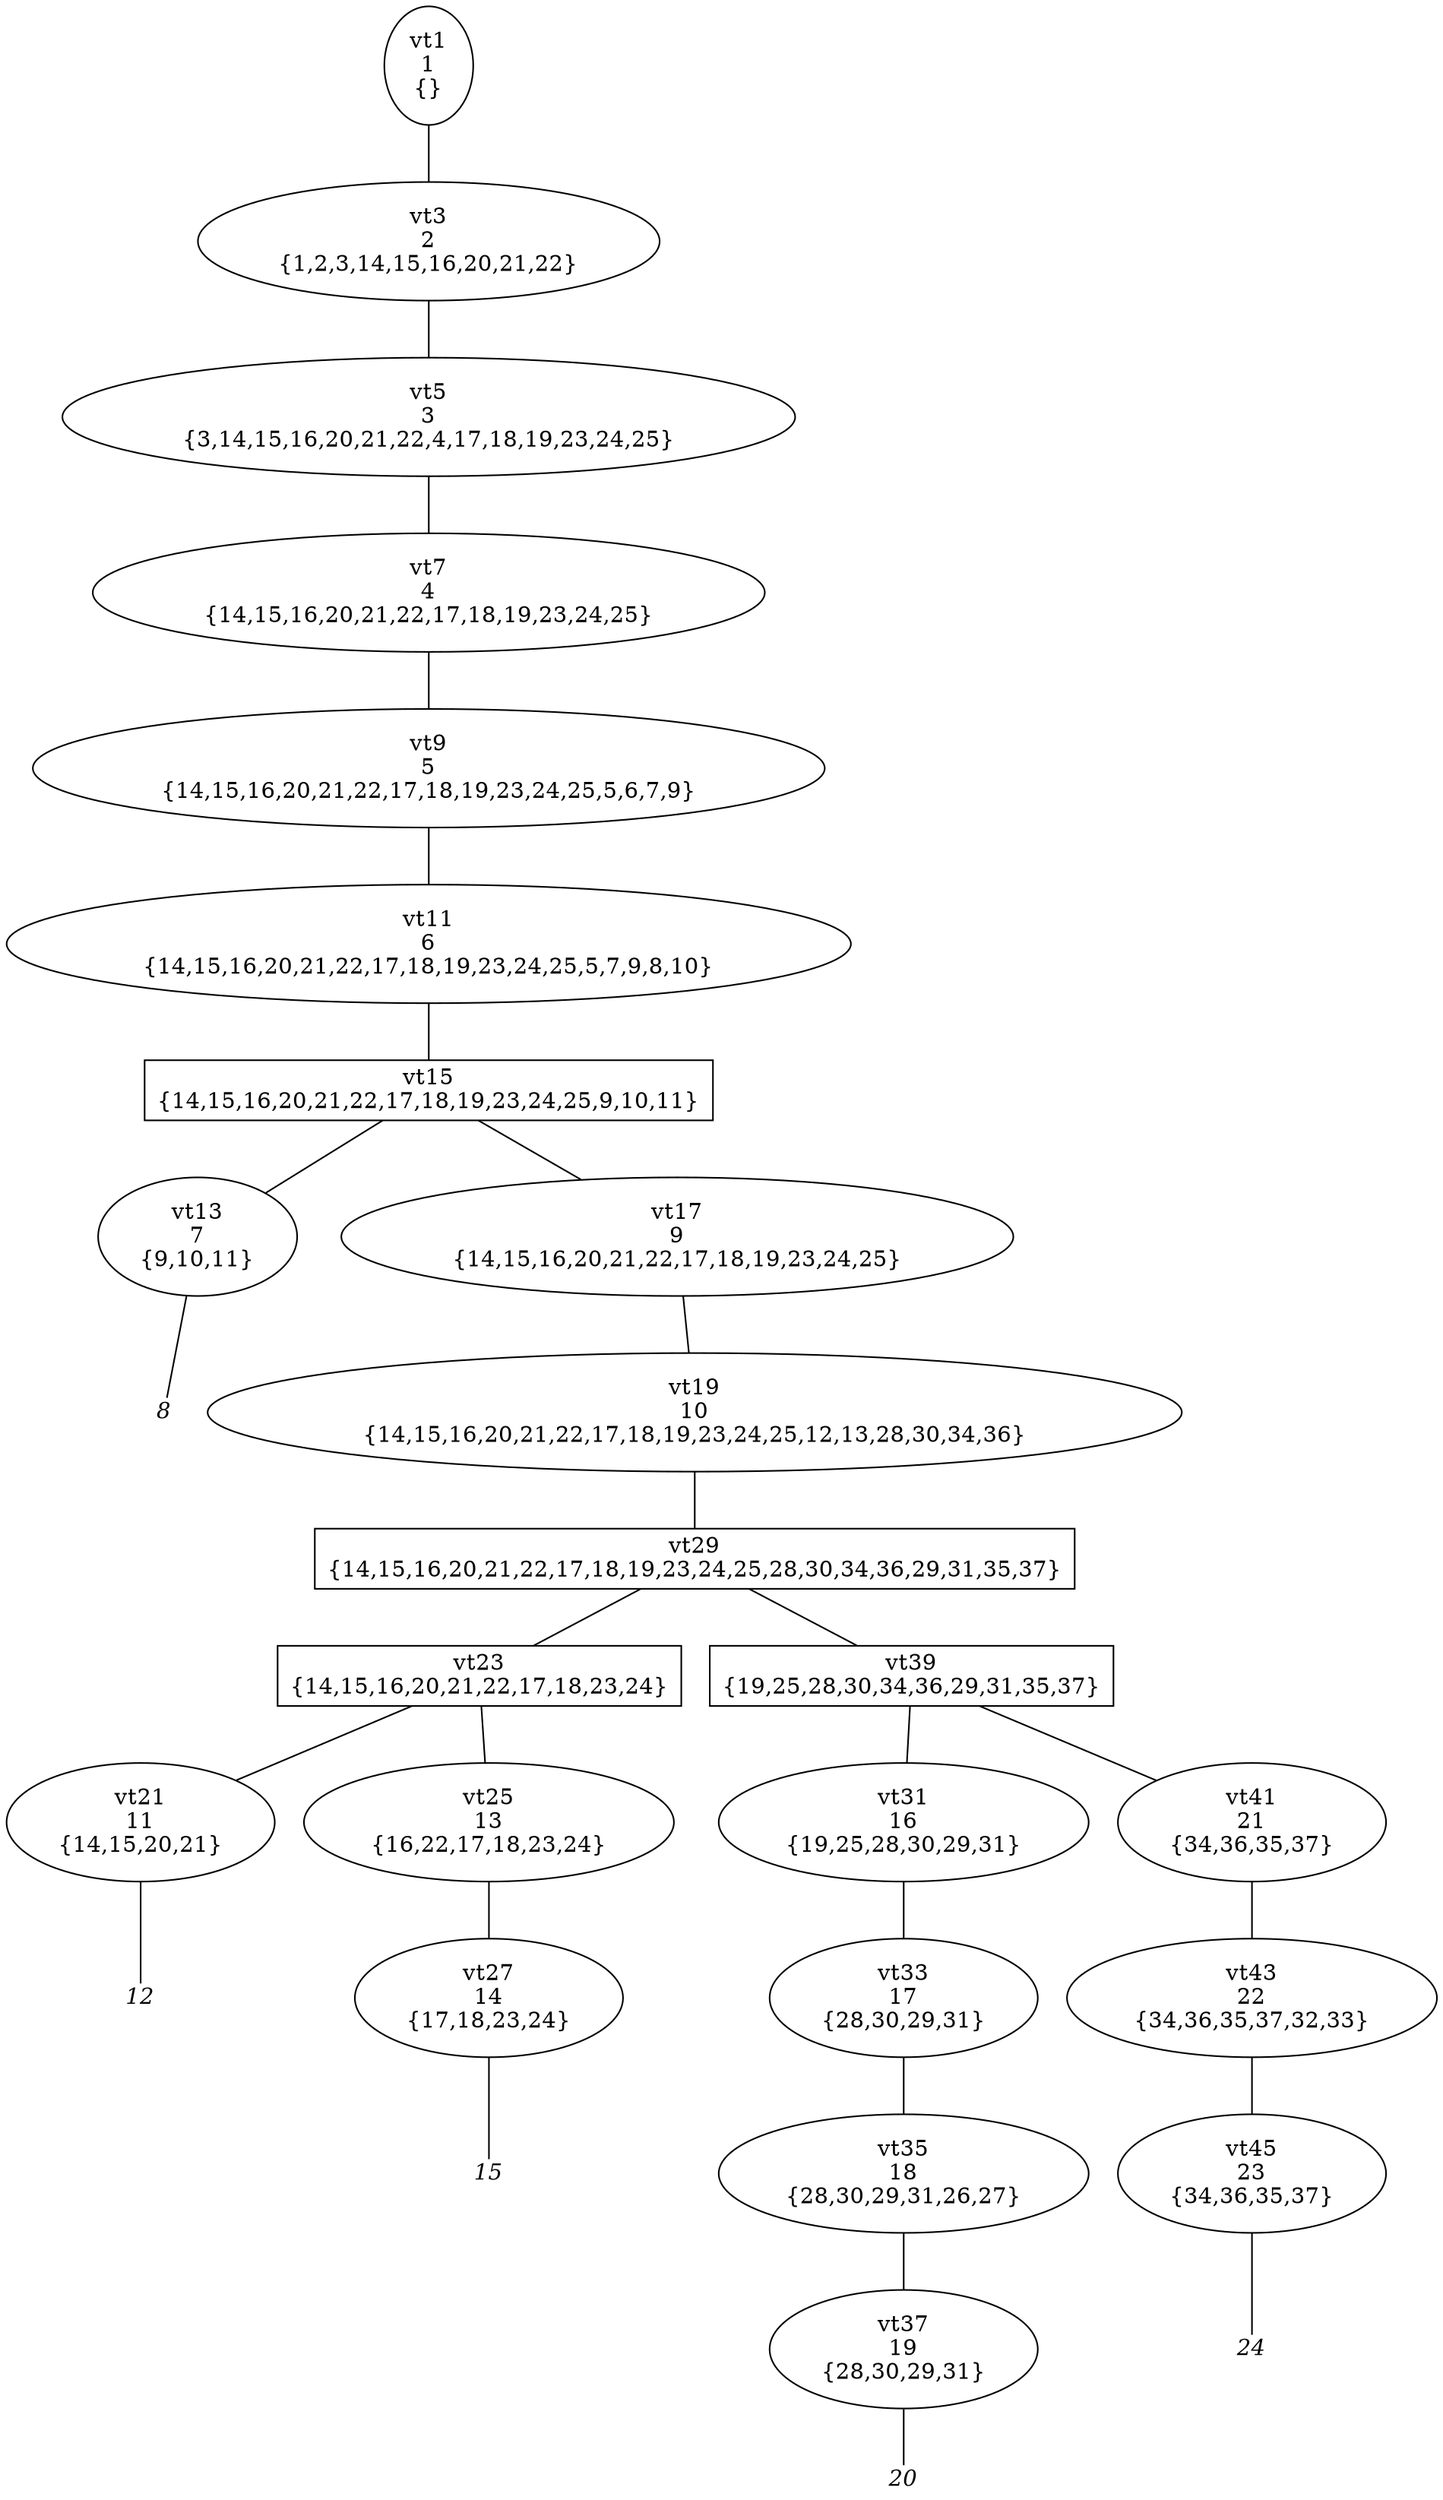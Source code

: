 
digraph vtree {

overlap=false

n1 [label="vt1
1
{}",shape="ellipse"]; 
n3 [label="vt3
2
{1,2,3,14,15,16,20,21,22}",shape="ellipse"]; 
n5 [label="vt5
3
{3,14,15,16,20,21,22,4,17,18,19,23,24,25}",shape="ellipse"]; 
n7 [label="vt7
4
{14,15,16,20,21,22,17,18,19,23,24,25}",shape="ellipse"]; 
n9 [label="vt9
5
{14,15,16,20,21,22,17,18,19,23,24,25,5,6,7,9}",shape="ellipse"]; 
n11 [label="vt11
6
{14,15,16,20,21,22,17,18,19,23,24,25,5,7,9,8,10}",shape="ellipse"]; 
n15 [label="vt15
{14,15,16,20,21,22,17,18,19,23,24,25,9,10,11}",shape="box"]; 
n13 [label="vt13
7
{9,10,11}",shape="ellipse"]; 
n14 [label="8",fontname="Times-Italic",fontsize=14,shape=plaintext,fixedsize=true,width=.25,height=.25]; 
n17 [label="vt17
9
{14,15,16,20,21,22,17,18,19,23,24,25}",shape="ellipse"]; 
n19 [label="vt19
10
{14,15,16,20,21,22,17,18,19,23,24,25,12,13,28,30,34,36}",shape="ellipse"]; 
n29 [label="vt29
{14,15,16,20,21,22,17,18,19,23,24,25,28,30,34,36,29,31,35,37}",shape="box"]; 
n23 [label="vt23
{14,15,16,20,21,22,17,18,23,24}",shape="box"]; 
n21 [label="vt21
11
{14,15,20,21}",shape="ellipse"]; 
n22 [label="12",fontname="Times-Italic",fontsize=14,shape=plaintext,fixedsize=true,width=.25,height=.25]; 
n25 [label="vt25
13
{16,22,17,18,23,24}",shape="ellipse"]; 
n27 [label="vt27
14
{17,18,23,24}",shape="ellipse"]; 
n28 [label="15",fontname="Times-Italic",fontsize=14,shape=plaintext,fixedsize=true,width=.25,height=.25]; 
n39 [label="vt39
{19,25,28,30,34,36,29,31,35,37}",shape="box"]; 
n31 [label="vt31
16
{19,25,28,30,29,31}",shape="ellipse"]; 
n33 [label="vt33
17
{28,30,29,31}",shape="ellipse"]; 
n35 [label="vt35
18
{28,30,29,31,26,27}",shape="ellipse"]; 
n37 [label="vt37
19
{28,30,29,31}",shape="ellipse"]; 
n38 [label="20",fontname="Times-Italic",fontsize=14,shape=plaintext,fixedsize=true,width=.25,height=.25]; 
n41 [label="vt41
21
{34,36,35,37}",shape="ellipse"]; 
n43 [label="vt43
22
{34,36,35,37,32,33}",shape="ellipse"]; 
n45 [label="vt45
23
{34,36,35,37}",shape="ellipse"]; 
n46 [label="24",fontname="Times-Italic",fontsize=14,shape=plaintext,fixedsize=true,width=.25,height=.25]; 
n1->n3 [arrowhead=none];
n3->n5 [arrowhead=none];
n5->n7 [arrowhead=none];
n7->n9 [arrowhead=none];
n9->n11 [arrowhead=none];
n11->n15 [arrowhead=none];
n15->n13 [arrowhead=none];
n13->n14 [arrowhead=none];
n15->n17 [arrowhead=none];
n17->n19 [arrowhead=none];
n19->n29 [arrowhead=none];
n29->n23 [arrowhead=none];
n23->n21 [arrowhead=none];
n21->n22 [arrowhead=none];
n23->n25 [arrowhead=none];
n25->n27 [arrowhead=none];
n27->n28 [arrowhead=none];
n29->n39 [arrowhead=none];
n39->n31 [arrowhead=none];
n31->n33 [arrowhead=none];
n33->n35 [arrowhead=none];
n35->n37 [arrowhead=none];
n37->n38 [arrowhead=none];
n39->n41 [arrowhead=none];
n41->n43 [arrowhead=none];
n43->n45 [arrowhead=none];
n45->n46 [arrowhead=none];


}